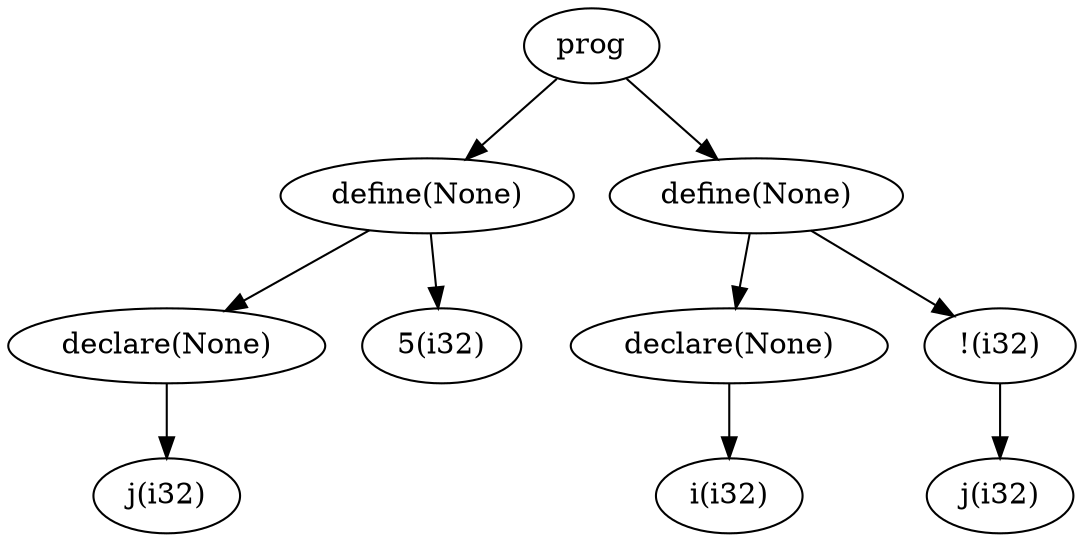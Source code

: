 digraph AST {
	node1[label="prog"]
	node2[label="define(None)"]
	node1->node2
	node3[label="declare(None)"]
	node2->node3
	node4[label="j(i32)"]
	node3->node4
	node5[label="5(i32)"]
	node2->node5
	node6[label="define(None)"]
	node1->node6
	node7[label="declare(None)"]
	node6->node7
	node8[label="i(i32)"]
	node7->node8
	node9[label="!(i32)"]
	node6->node9
	node10[label="j(i32)"]
	node9->node10
}